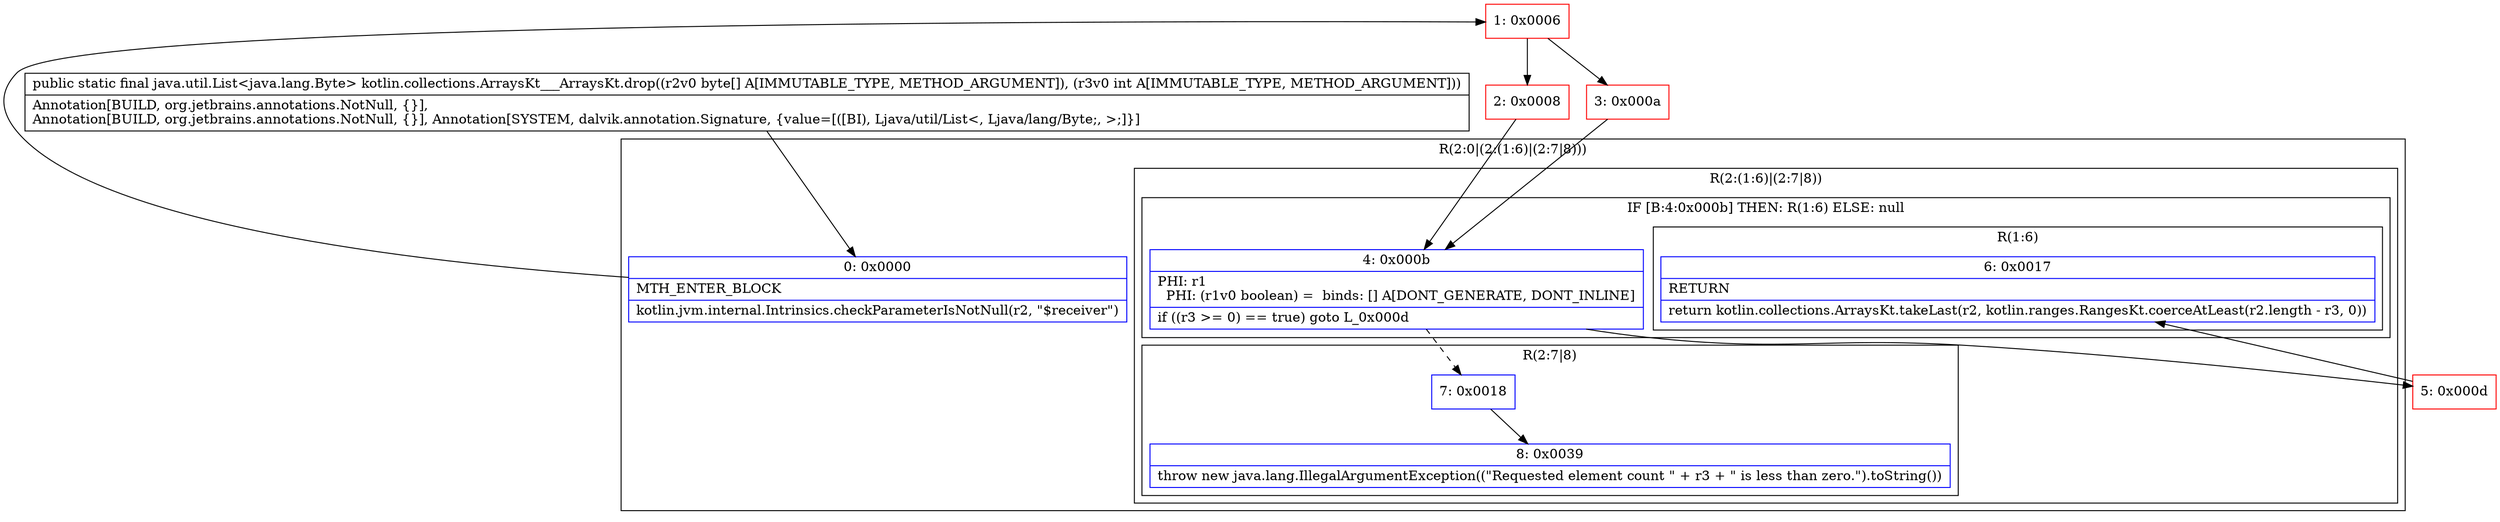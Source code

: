digraph "CFG forkotlin.collections.ArraysKt___ArraysKt.drop([BI)Ljava\/util\/List;" {
subgraph cluster_Region_400698226 {
label = "R(2:0|(2:(1:6)|(2:7|8)))";
node [shape=record,color=blue];
Node_0 [shape=record,label="{0\:\ 0x0000|MTH_ENTER_BLOCK\l|kotlin.jvm.internal.Intrinsics.checkParameterIsNotNull(r2, \"$receiver\")\l}"];
subgraph cluster_Region_1532957478 {
label = "R(2:(1:6)|(2:7|8))";
node [shape=record,color=blue];
subgraph cluster_IfRegion_732543107 {
label = "IF [B:4:0x000b] THEN: R(1:6) ELSE: null";
node [shape=record,color=blue];
Node_4 [shape=record,label="{4\:\ 0x000b|PHI: r1 \l  PHI: (r1v0 boolean) =  binds: [] A[DONT_GENERATE, DONT_INLINE]\l|if ((r3 \>= 0) == true) goto L_0x000d\l}"];
subgraph cluster_Region_1830331010 {
label = "R(1:6)";
node [shape=record,color=blue];
Node_6 [shape=record,label="{6\:\ 0x0017|RETURN\l|return kotlin.collections.ArraysKt.takeLast(r2, kotlin.ranges.RangesKt.coerceAtLeast(r2.length \- r3, 0))\l}"];
}
}
subgraph cluster_Region_1797766632 {
label = "R(2:7|8)";
node [shape=record,color=blue];
Node_7 [shape=record,label="{7\:\ 0x0018}"];
Node_8 [shape=record,label="{8\:\ 0x0039|throw new java.lang.IllegalArgumentException((\"Requested element count \" + r3 + \" is less than zero.\").toString())\l}"];
}
}
}
Node_1 [shape=record,color=red,label="{1\:\ 0x0006}"];
Node_2 [shape=record,color=red,label="{2\:\ 0x0008}"];
Node_3 [shape=record,color=red,label="{3\:\ 0x000a}"];
Node_5 [shape=record,color=red,label="{5\:\ 0x000d}"];
MethodNode[shape=record,label="{public static final java.util.List\<java.lang.Byte\> kotlin.collections.ArraysKt___ArraysKt.drop((r2v0 byte[] A[IMMUTABLE_TYPE, METHOD_ARGUMENT]), (r3v0 int A[IMMUTABLE_TYPE, METHOD_ARGUMENT]))  | Annotation[BUILD, org.jetbrains.annotations.NotNull, \{\}], \lAnnotation[BUILD, org.jetbrains.annotations.NotNull, \{\}], Annotation[SYSTEM, dalvik.annotation.Signature, \{value=[([BI), Ljava\/util\/List\<, Ljava\/lang\/Byte;, \>;]\}]\l}"];
MethodNode -> Node_0;
Node_0 -> Node_1;
Node_4 -> Node_5;
Node_4 -> Node_7[style=dashed];
Node_7 -> Node_8;
Node_1 -> Node_2;
Node_1 -> Node_3;
Node_2 -> Node_4;
Node_3 -> Node_4;
Node_5 -> Node_6;
}

